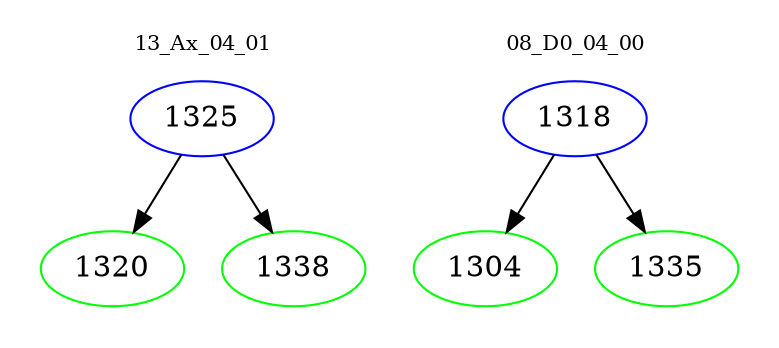 digraph{
subgraph cluster_0 {
color = white
label = "13_Ax_04_01";
fontsize=10;
T0_1325 [label="1325", color="blue"]
T0_1325 -> T0_1320 [color="black"]
T0_1320 [label="1320", color="green"]
T0_1325 -> T0_1338 [color="black"]
T0_1338 [label="1338", color="green"]
}
subgraph cluster_1 {
color = white
label = "08_D0_04_00";
fontsize=10;
T1_1318 [label="1318", color="blue"]
T1_1318 -> T1_1304 [color="black"]
T1_1304 [label="1304", color="green"]
T1_1318 -> T1_1335 [color="black"]
T1_1335 [label="1335", color="green"]
}
}
